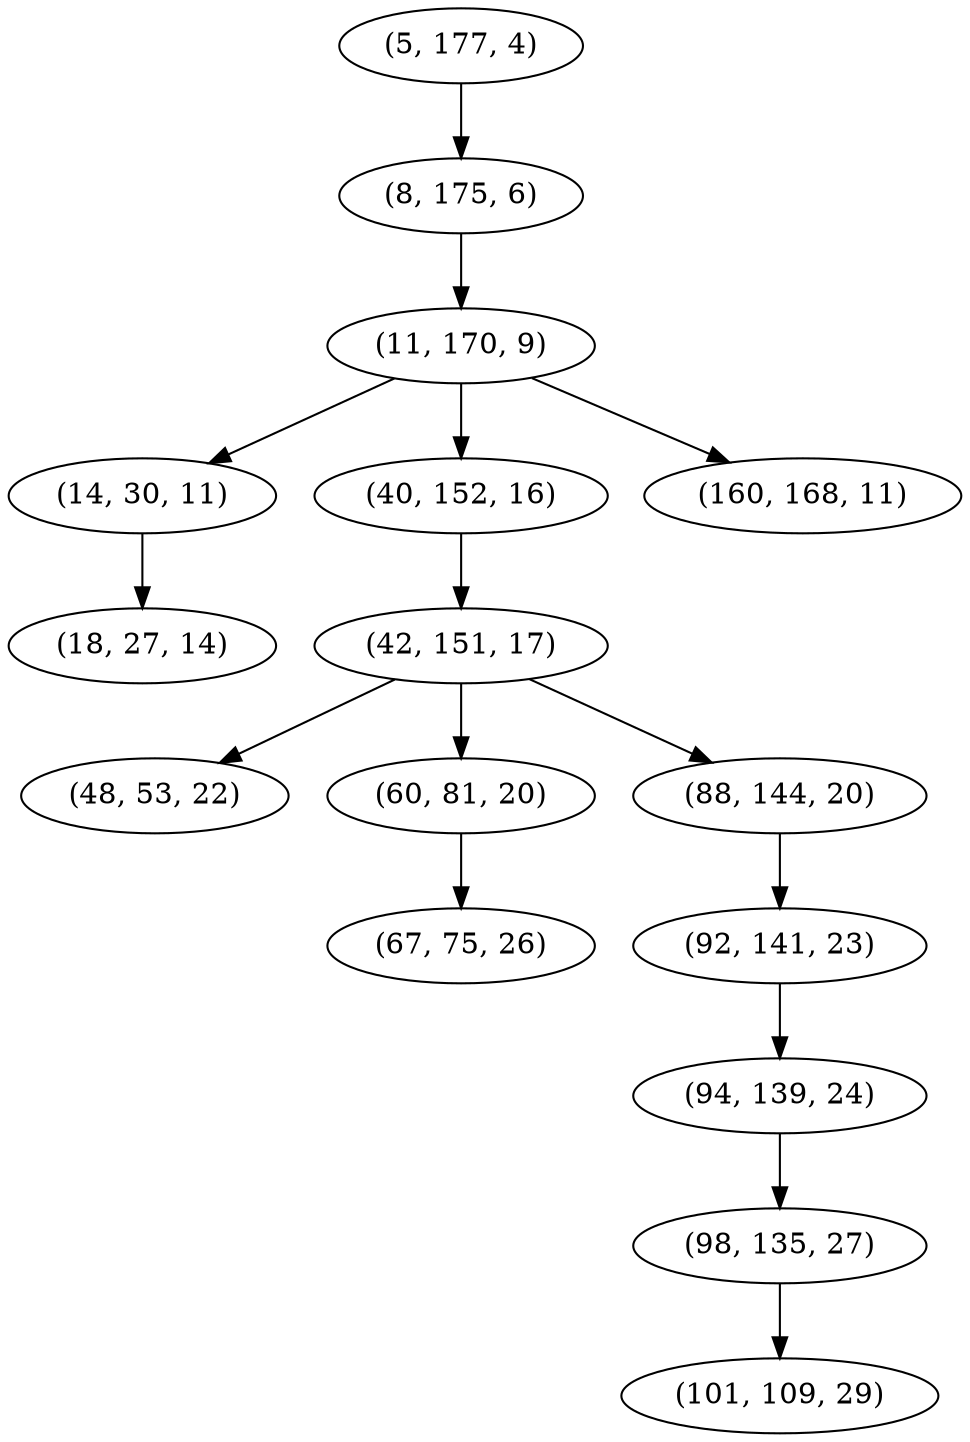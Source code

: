 digraph tree {
    "(5, 177, 4)";
    "(8, 175, 6)";
    "(11, 170, 9)";
    "(14, 30, 11)";
    "(18, 27, 14)";
    "(40, 152, 16)";
    "(42, 151, 17)";
    "(48, 53, 22)";
    "(60, 81, 20)";
    "(67, 75, 26)";
    "(88, 144, 20)";
    "(92, 141, 23)";
    "(94, 139, 24)";
    "(98, 135, 27)";
    "(101, 109, 29)";
    "(160, 168, 11)";
    "(5, 177, 4)" -> "(8, 175, 6)";
    "(8, 175, 6)" -> "(11, 170, 9)";
    "(11, 170, 9)" -> "(14, 30, 11)";
    "(11, 170, 9)" -> "(40, 152, 16)";
    "(11, 170, 9)" -> "(160, 168, 11)";
    "(14, 30, 11)" -> "(18, 27, 14)";
    "(40, 152, 16)" -> "(42, 151, 17)";
    "(42, 151, 17)" -> "(48, 53, 22)";
    "(42, 151, 17)" -> "(60, 81, 20)";
    "(42, 151, 17)" -> "(88, 144, 20)";
    "(60, 81, 20)" -> "(67, 75, 26)";
    "(88, 144, 20)" -> "(92, 141, 23)";
    "(92, 141, 23)" -> "(94, 139, 24)";
    "(94, 139, 24)" -> "(98, 135, 27)";
    "(98, 135, 27)" -> "(101, 109, 29)";
}
